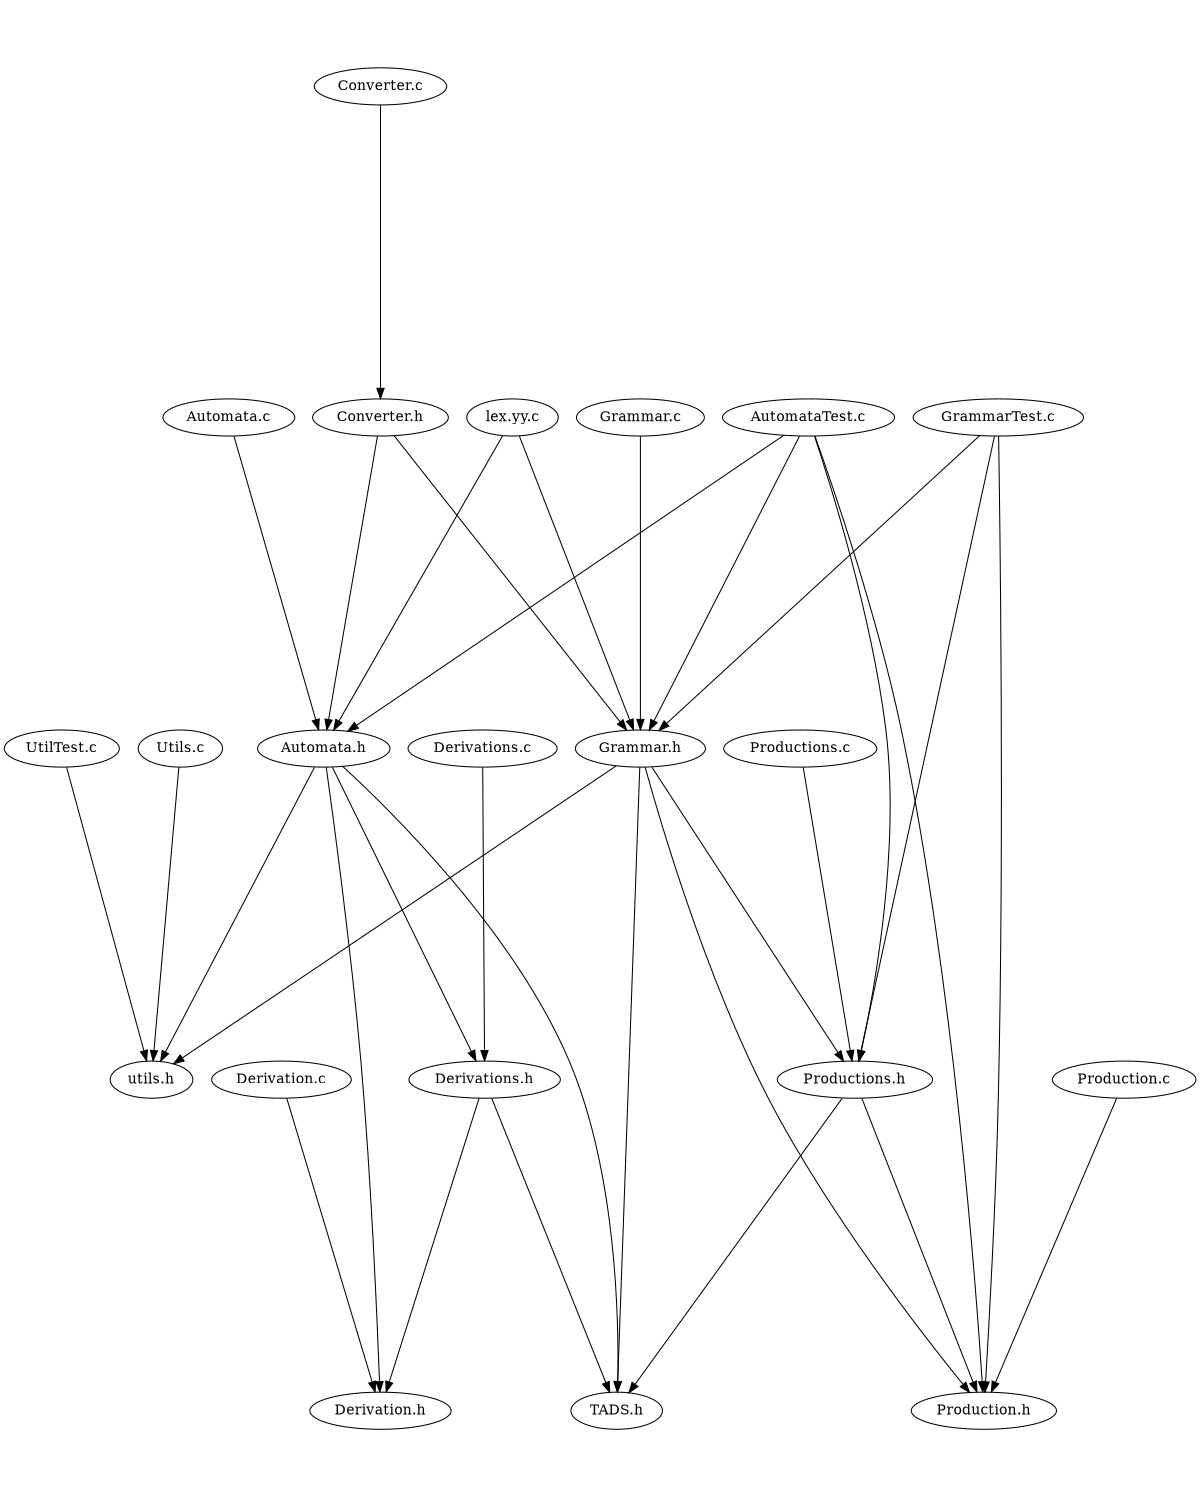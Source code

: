 digraph "source tree" {
    overlap=scale;
    size="8,10";
    ratio="fill";
    fontsize="16";
    fontname="Helvetica";
	clusterrank="local";
	"Grammar.h" -> "Productions.h"
	"AutomataTest.c" -> "Grammar.h"
	"Productions.h" -> "TADS.h"
	"lex.yy.c" -> "Automata.h"
	"Production.c" -> "Production.h"
	"Automata.h" -> "Derivations.h"
	"Derivations.h" -> "Derivation.h"
	"Grammar.c" -> "Grammar.h"
	"Utils.c" -> "utils.h"
	"Converter.c" -> "Converter.h"
	"GrammarTest.c" -> "Production.h"
	"AutomataTest.c" -> "Production.h"
	"Automata.h" -> "Derivation.h"
	"Derivations.h" -> "TADS.h"
	"UtilTest.c" -> "utils.h"
	"Automata.h" -> "utils.h"
	"Automata.h" -> "TADS.h"
	"Derivation.c" -> "Derivation.h"
	"Automata.c" -> "Automata.h"
	"AutomataTest.c" -> "Productions.h"
	"Converter.h" -> "Automata.h"
	"lex.yy.c" -> "Grammar.h"
	"Grammar.h" -> "TADS.h"
	"AutomataTest.c" -> "Automata.h"
	"Derivations.c" -> "Derivations.h"
	"Productions.c" -> "Productions.h"
	"Grammar.h" -> "utils.h"
	"Productions.h" -> "Production.h"
	"Grammar.h" -> "Production.h"
	"Converter.h" -> "Grammar.h"
	"GrammarTest.c" -> "Productions.h"
	"GrammarTest.c" -> "Grammar.h"
}
